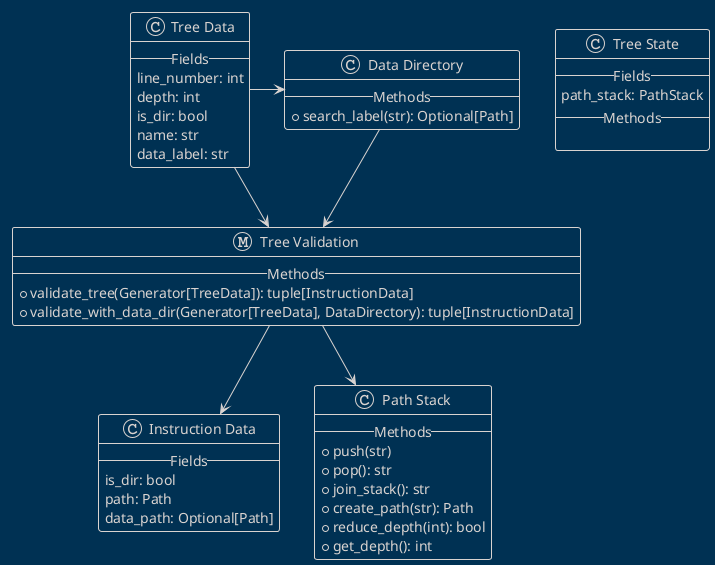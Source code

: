 @startuml
!theme blueprint

metaclass "Tree Validation" as TREEVAL {
    __ Methods __
    + validate_tree(Generator[TreeData]): tuple[InstructionData]
    + validate_with_data_dir(Generator[TreeData], DataDirectory): tuple[InstructionData]
}

class "Tree State" as TREESTATE {
    __ Fields __
    path_stack: PathStack
    __ Methods __
    
}

class "Instruction Data" as INSTRUCT {
    __ Fields __
    is_dir: bool
    path: Path
    data_path: Optional[Path]
}

class "Tree Data" as TREEDATA {
    __ Fields __
    line_number: int
    depth: int
    is_dir: bool
    name: str
    data_label: str
}

class "Path Stack" as PSTACK {
    __ Methods __
    + push(str)
    + pop(): str
    + join_stack(): str
    + create_path(str): Path
    + reduce_depth(int): bool
    + get_depth(): int
}

class "Data Directory" as DATADIR {
    __ Methods __
    + search_label(str): Optional[Path]
}

TREEDATA -down-> TREEVAL
TREEDATA -right-> DATADIR

DATADIR --> TREEVAL

TREEVAL --> INSTRUCT

TREEVAL --> PSTACK

@enduml

